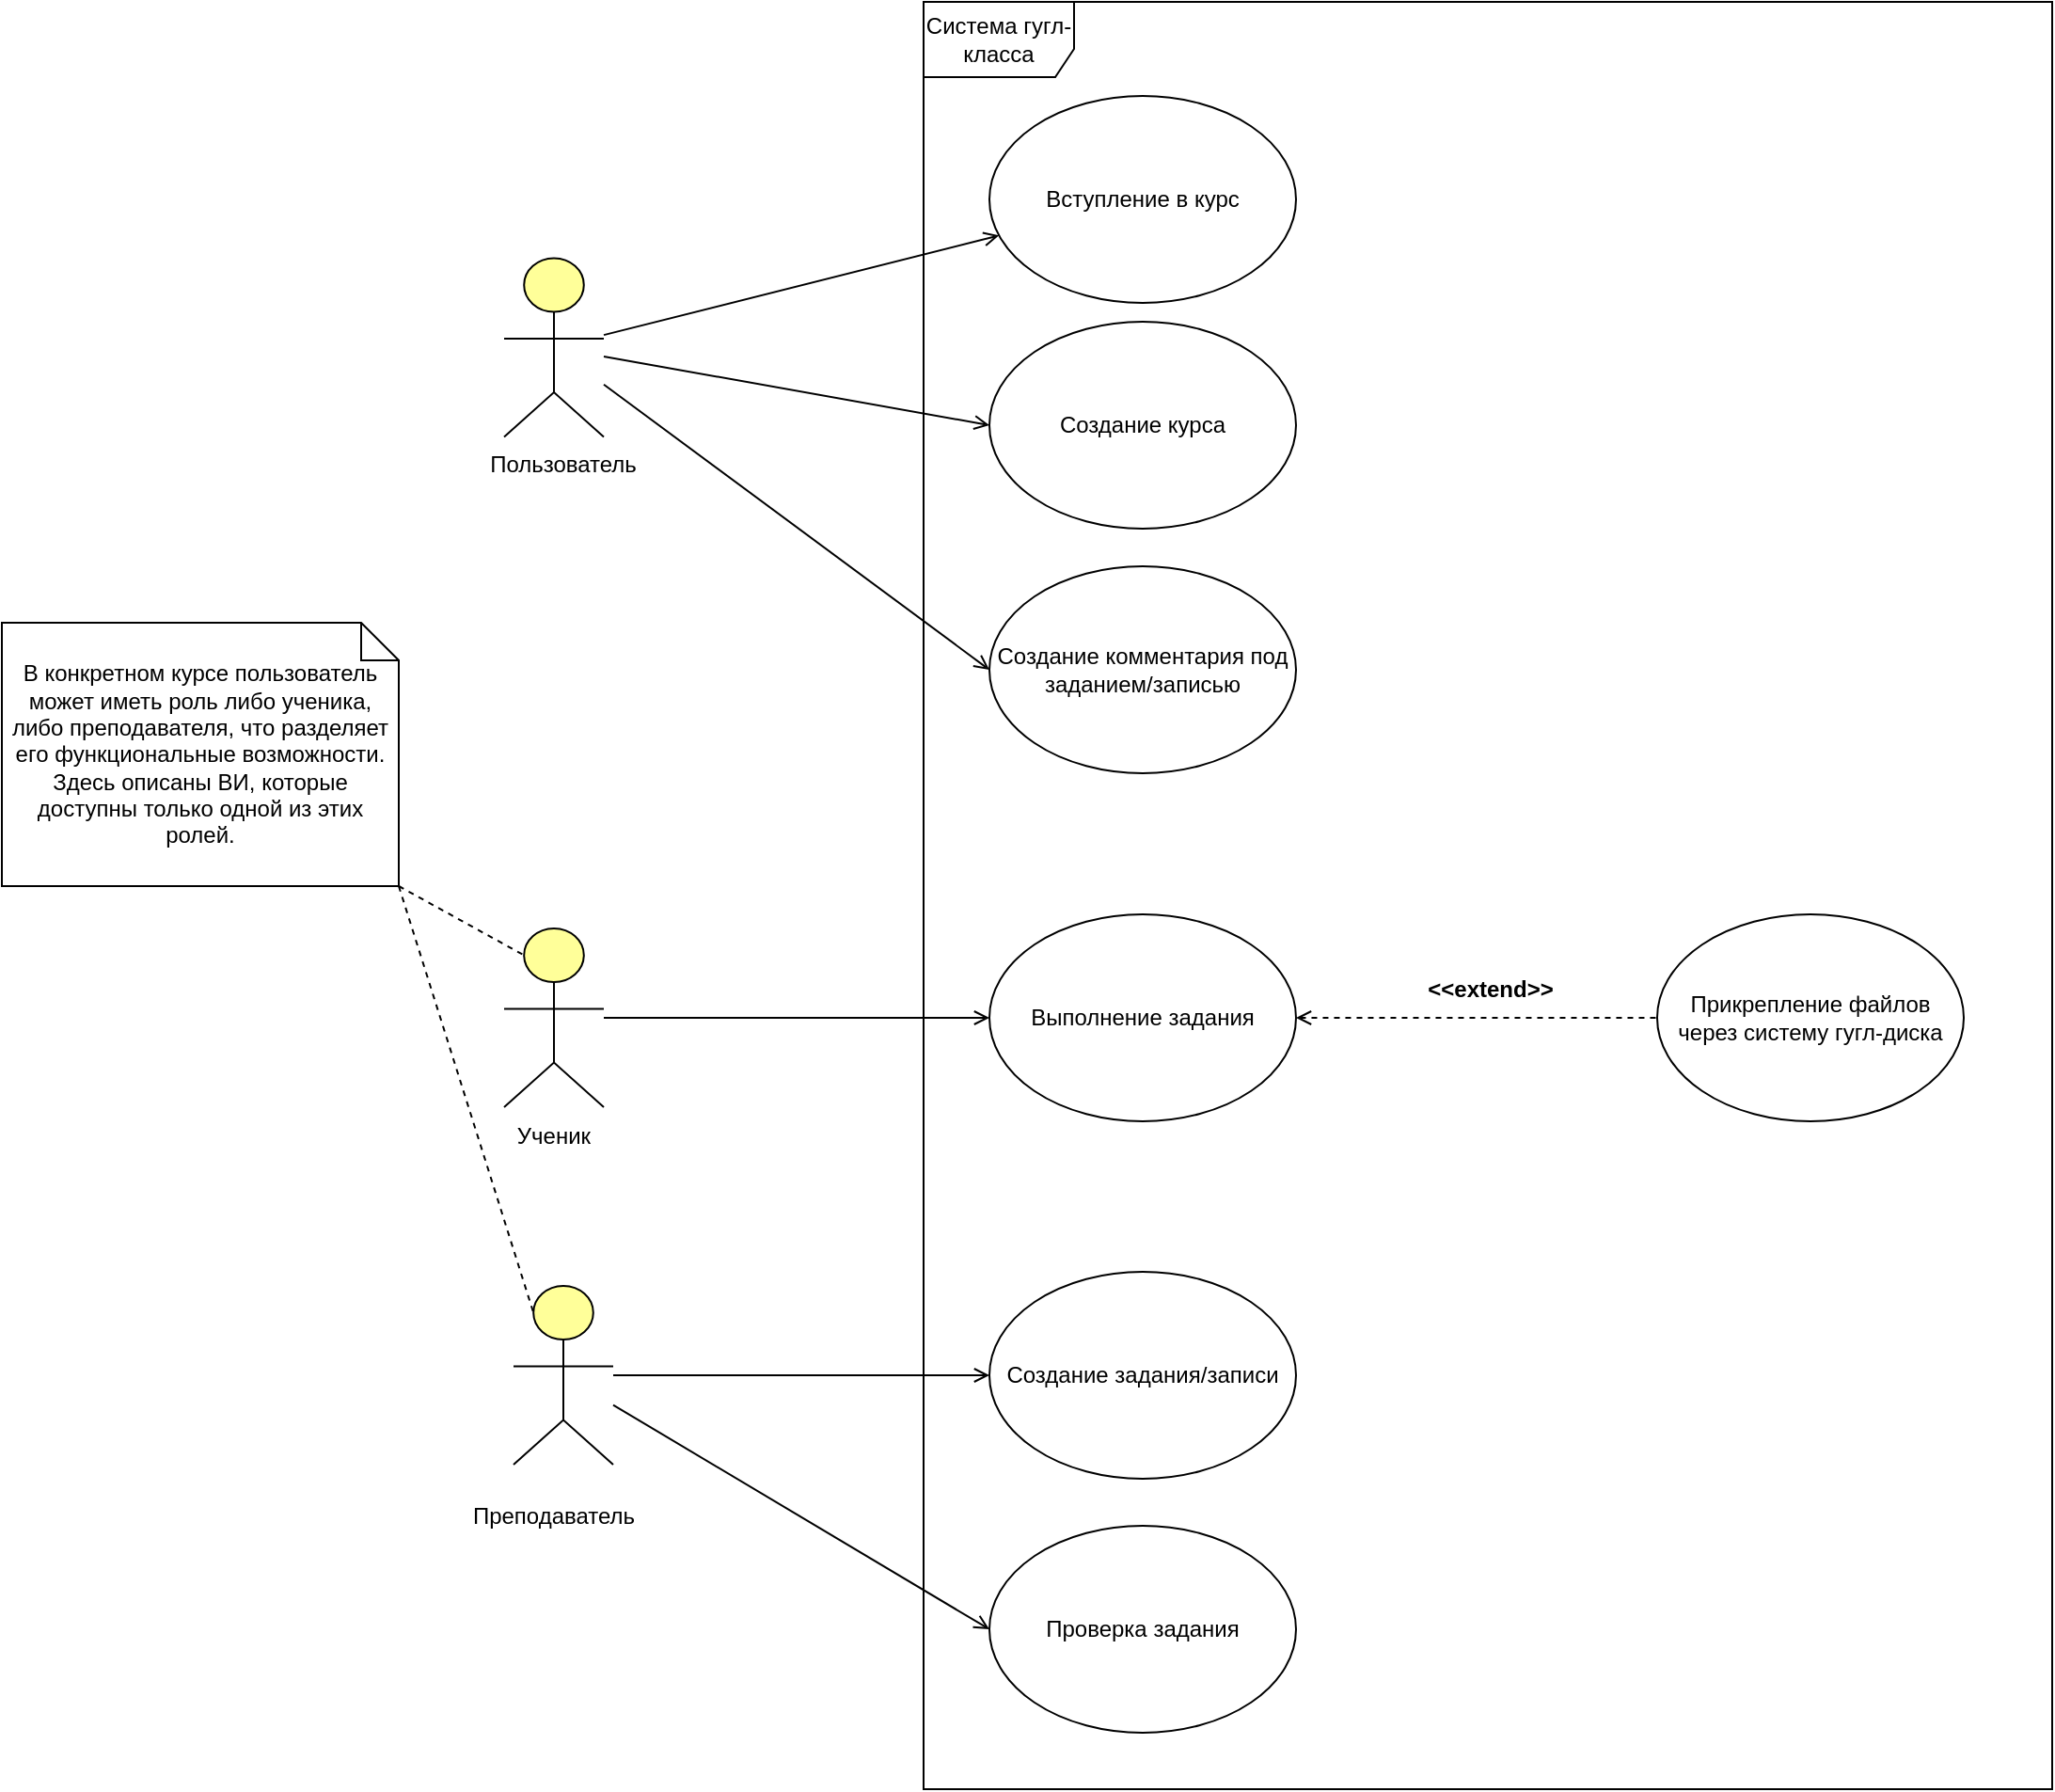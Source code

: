 <mxfile version="16.6.1" type="github">
  <diagram id="6I0OCvxSQrVGMHxT2VVA" name="Page-1">
    <mxGraphModel dx="1673" dy="1996" grid="1" gridSize="10" guides="1" tooltips="1" connect="1" arrows="1" fold="1" page="1" pageScale="1" pageWidth="850" pageHeight="1100" math="0" shadow="0">
      <root>
        <mxCell id="0" />
        <mxCell id="1" parent="0" />
        <mxCell id="7DteyYkTqQjOKqWt-mtX-26" style="edgeStyle=none;rounded=0;orthogonalLoop=1;jettySize=auto;html=1;endArrow=open;endFill=0;" edge="1" parent="1" source="dKdSaXE48SgPbhcamS2K-62" target="7DteyYkTqQjOKqWt-mtX-25">
          <mxGeometry relative="1" as="geometry" />
        </mxCell>
        <mxCell id="dKdSaXE48SgPbhcamS2K-62" value="" style="html=1;whiteSpace=wrap;fillColor=#ffff99;shape=mxgraph.archimate3.actor;fontSize=14;" parent="1" vertex="1">
          <mxGeometry x="347" y="442.5" width="53" height="95" as="geometry" />
        </mxCell>
        <mxCell id="nFSfXr_spUlLdjYI6TtO-1" value="Вступление в курс" style="ellipse;whiteSpace=wrap;html=1;" parent="1" vertex="1">
          <mxGeometry x="605" width="163" height="110" as="geometry" />
        </mxCell>
        <mxCell id="7DteyYkTqQjOKqWt-mtX-2" value="Ученик" style="text;html=1;strokeColor=none;fillColor=none;align=center;verticalAlign=middle;whiteSpace=wrap;rounded=0;" vertex="1" parent="1">
          <mxGeometry x="342" y="537.5" width="63" height="30" as="geometry" />
        </mxCell>
        <mxCell id="7DteyYkTqQjOKqWt-mtX-30" style="edgeStyle=none;rounded=0;orthogonalLoop=1;jettySize=auto;html=1;endArrow=open;endFill=0;" edge="1" parent="1" source="7DteyYkTqQjOKqWt-mtX-3" target="7DteyYkTqQjOKqWt-mtX-27">
          <mxGeometry relative="1" as="geometry" />
        </mxCell>
        <mxCell id="7DteyYkTqQjOKqWt-mtX-37" style="edgeStyle=none;rounded=0;orthogonalLoop=1;jettySize=auto;html=1;entryX=0;entryY=0.5;entryDx=0;entryDy=0;startArrow=none;startFill=0;endArrow=open;endFill=0;" edge="1" parent="1" source="7DteyYkTqQjOKqWt-mtX-3" target="7DteyYkTqQjOKqWt-mtX-36">
          <mxGeometry relative="1" as="geometry" />
        </mxCell>
        <mxCell id="7DteyYkTqQjOKqWt-mtX-3" value="" style="html=1;whiteSpace=wrap;fillColor=#ffff99;shape=mxgraph.archimate3.actor;fontSize=14;" vertex="1" parent="1">
          <mxGeometry x="352" y="632.5" width="53" height="95" as="geometry" />
        </mxCell>
        <mxCell id="7DteyYkTqQjOKqWt-mtX-4" value="Преподаватель" style="text;html=1;strokeColor=none;fillColor=none;align=center;verticalAlign=middle;whiteSpace=wrap;rounded=0;" vertex="1" parent="1">
          <mxGeometry x="342" y="740" width="63" height="30" as="geometry" />
        </mxCell>
        <mxCell id="7DteyYkTqQjOKqWt-mtX-5" value="В конкретном курсе пользователь может иметь роль либо ученика, либо преподавателя, что разделяет его функциональные возможности. Здесь описаны ВИ, которые доступны только одной из этих ролей." style="shape=note;size=20;whiteSpace=wrap;html=1;" vertex="1" parent="1">
          <mxGeometry x="80" y="280" width="211" height="140" as="geometry" />
        </mxCell>
        <mxCell id="7DteyYkTqQjOKqWt-mtX-7" value="" style="endArrow=none;dashed=1;html=1;rounded=0;exitX=1;exitY=1;exitDx=0;exitDy=0;exitPerimeter=0;entryX=0.2;entryY=0.15;entryDx=0;entryDy=0;entryPerimeter=0;" edge="1" parent="1" source="7DteyYkTqQjOKqWt-mtX-5" target="dKdSaXE48SgPbhcamS2K-62">
          <mxGeometry width="50" height="50" relative="1" as="geometry">
            <mxPoint x="528" y="420" as="sourcePoint" />
            <mxPoint x="578" y="370" as="targetPoint" />
          </mxGeometry>
        </mxCell>
        <mxCell id="7DteyYkTqQjOKqWt-mtX-8" value="" style="endArrow=none;dashed=1;html=1;rounded=0;exitX=1;exitY=1;exitDx=0;exitDy=0;exitPerimeter=0;entryX=0.2;entryY=0.15;entryDx=0;entryDy=0;entryPerimeter=0;" edge="1" parent="1" source="7DteyYkTqQjOKqWt-mtX-5" target="7DteyYkTqQjOKqWt-mtX-3">
          <mxGeometry width="50" height="50" relative="1" as="geometry">
            <mxPoint x="528" y="420" as="sourcePoint" />
            <mxPoint x="578" y="370" as="targetPoint" />
          </mxGeometry>
        </mxCell>
        <mxCell id="7DteyYkTqQjOKqWt-mtX-20" style="edgeStyle=none;rounded=0;orthogonalLoop=1;jettySize=auto;html=1;endArrow=open;endFill=0;" edge="1" parent="1" source="7DteyYkTqQjOKqWt-mtX-17" target="nFSfXr_spUlLdjYI6TtO-1">
          <mxGeometry relative="1" as="geometry" />
        </mxCell>
        <mxCell id="7DteyYkTqQjOKqWt-mtX-24" style="edgeStyle=none;rounded=0;orthogonalLoop=1;jettySize=auto;html=1;entryX=0;entryY=0.5;entryDx=0;entryDy=0;endArrow=open;endFill=0;" edge="1" parent="1" source="7DteyYkTqQjOKqWt-mtX-17" target="7DteyYkTqQjOKqWt-mtX-23">
          <mxGeometry relative="1" as="geometry" />
        </mxCell>
        <mxCell id="7DteyYkTqQjOKqWt-mtX-29" style="edgeStyle=none;rounded=0;orthogonalLoop=1;jettySize=auto;html=1;entryX=0;entryY=0.5;entryDx=0;entryDy=0;endArrow=open;endFill=0;" edge="1" parent="1" source="7DteyYkTqQjOKqWt-mtX-17" target="7DteyYkTqQjOKqWt-mtX-28">
          <mxGeometry relative="1" as="geometry" />
        </mxCell>
        <mxCell id="7DteyYkTqQjOKqWt-mtX-17" value="" style="html=1;whiteSpace=wrap;fillColor=#ffff99;shape=mxgraph.archimate3.actor;fontSize=14;" vertex="1" parent="1">
          <mxGeometry x="347" y="86.25" width="53" height="95" as="geometry" />
        </mxCell>
        <mxCell id="7DteyYkTqQjOKqWt-mtX-18" value="Пользователь" style="text;html=1;strokeColor=none;fillColor=none;align=center;verticalAlign=middle;whiteSpace=wrap;rounded=0;" vertex="1" parent="1">
          <mxGeometry x="347" y="181.25" width="63" height="30" as="geometry" />
        </mxCell>
        <mxCell id="7DteyYkTqQjOKqWt-mtX-23" value="Создание курса" style="ellipse;whiteSpace=wrap;html=1;" vertex="1" parent="1">
          <mxGeometry x="605" y="120" width="163" height="110" as="geometry" />
        </mxCell>
        <mxCell id="7DteyYkTqQjOKqWt-mtX-32" style="edgeStyle=none;rounded=0;orthogonalLoop=1;jettySize=auto;html=1;endArrow=none;endFill=0;startArrow=open;startFill=0;dashed=1;" edge="1" parent="1" source="7DteyYkTqQjOKqWt-mtX-25" target="7DteyYkTqQjOKqWt-mtX-31">
          <mxGeometry relative="1" as="geometry" />
        </mxCell>
        <mxCell id="7DteyYkTqQjOKqWt-mtX-25" value="Выполнение задания" style="ellipse;whiteSpace=wrap;html=1;" vertex="1" parent="1">
          <mxGeometry x="605" y="435" width="163" height="110" as="geometry" />
        </mxCell>
        <mxCell id="7DteyYkTqQjOKqWt-mtX-27" value="Создание задания/записи" style="ellipse;whiteSpace=wrap;html=1;" vertex="1" parent="1">
          <mxGeometry x="605" y="625" width="163" height="110" as="geometry" />
        </mxCell>
        <mxCell id="7DteyYkTqQjOKqWt-mtX-28" value="Создание комментария под заданием/записью" style="ellipse;whiteSpace=wrap;html=1;" vertex="1" parent="1">
          <mxGeometry x="605" y="250" width="163" height="110" as="geometry" />
        </mxCell>
        <mxCell id="7DteyYkTqQjOKqWt-mtX-31" value="Прикрепление файлов через систему гугл-диска" style="ellipse;whiteSpace=wrap;html=1;" vertex="1" parent="1">
          <mxGeometry x="960" y="435" width="163" height="110" as="geometry" />
        </mxCell>
        <mxCell id="7DteyYkTqQjOKqWt-mtX-33" value="&lt;b&gt;&amp;lt;&amp;lt;extend&amp;gt;&amp;gt;&lt;/b&gt;" style="text;html=1;strokeColor=none;fillColor=none;align=center;verticalAlign=middle;whiteSpace=wrap;rounded=0;" vertex="1" parent="1">
          <mxGeometry x="840" y="460" width="63" height="30" as="geometry" />
        </mxCell>
        <mxCell id="7DteyYkTqQjOKqWt-mtX-36" value="Проверка задания" style="ellipse;whiteSpace=wrap;html=1;" vertex="1" parent="1">
          <mxGeometry x="605" y="760" width="163" height="110" as="geometry" />
        </mxCell>
        <mxCell id="7DteyYkTqQjOKqWt-mtX-38" value="Система гугл-класса" style="shape=umlFrame;whiteSpace=wrap;html=1;width=80;height=40;" vertex="1" parent="1">
          <mxGeometry x="570" y="-50" width="600" height="950" as="geometry" />
        </mxCell>
      </root>
    </mxGraphModel>
  </diagram>
</mxfile>
